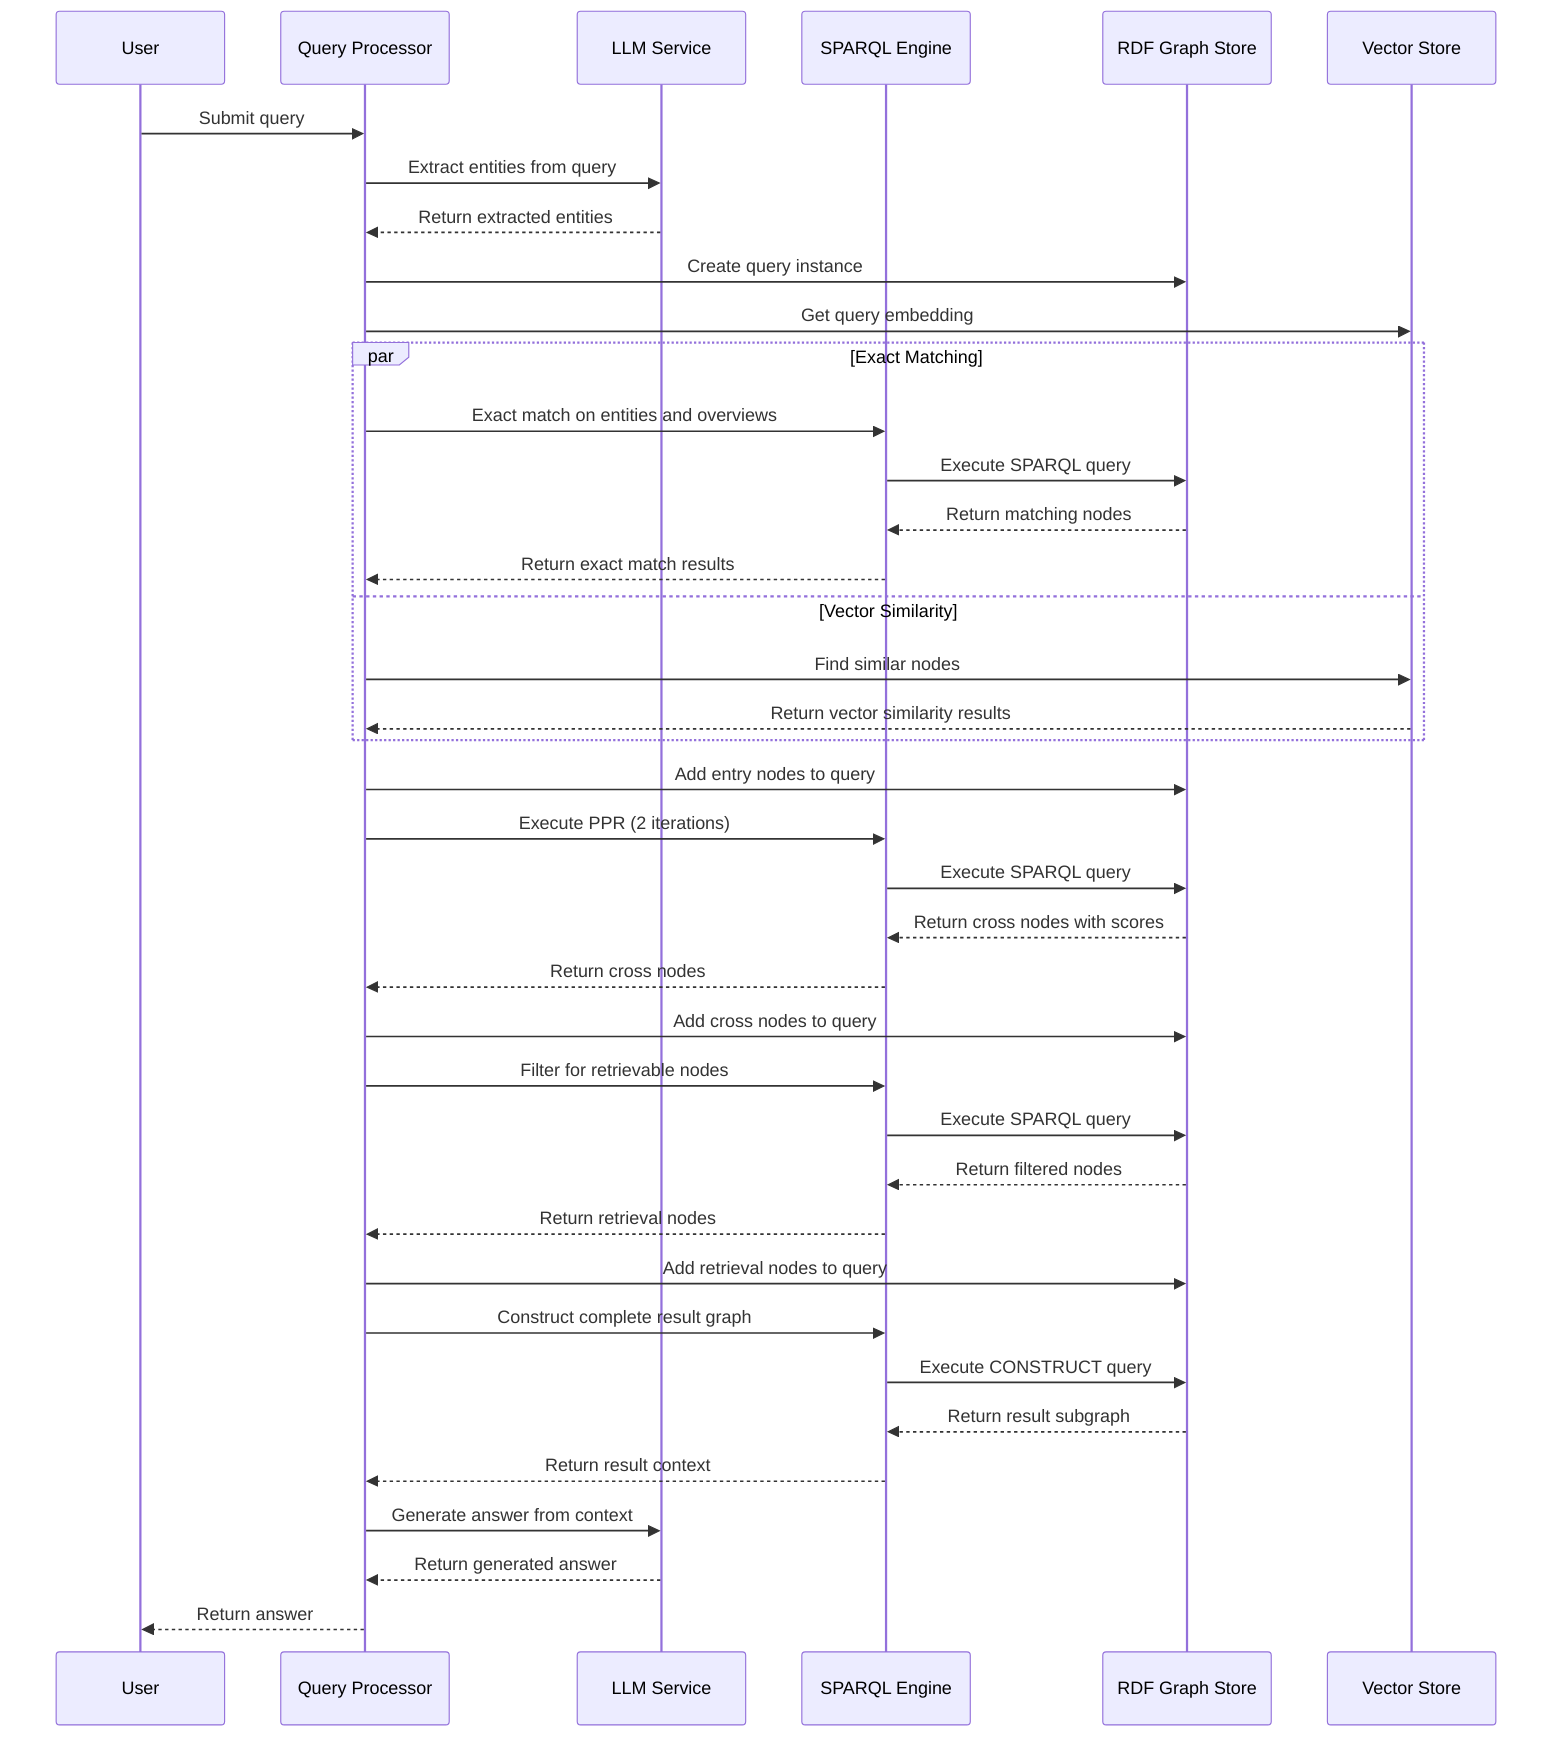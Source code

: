 sequenceDiagram
    participant User
    participant QueryProcessor as Query Processor
    participant LLM as LLM Service
    participant SparqlEngine as SPARQL Engine
    participant GraphStore as RDF Graph Store
    participant VectorStore as Vector Store
    
    User->>QueryProcessor: Submit query
    QueryProcessor->>LLM: Extract entities from query
    LLM-->>QueryProcessor: Return extracted entities
    
    %% Dual Search
    QueryProcessor->>GraphStore: Create query instance
    QueryProcessor->>VectorStore: Get query embedding
    
    par Exact Matching
        QueryProcessor->>SparqlEngine: Exact match on entities and overviews
        SparqlEngine->>GraphStore: Execute SPARQL query
        GraphStore-->>SparqlEngine: Return matching nodes
        SparqlEngine-->>QueryProcessor: Return exact match results
    and Vector Similarity
        QueryProcessor->>VectorStore: Find similar nodes
        VectorStore-->>QueryProcessor: Return vector similarity results
    end
    
    QueryProcessor->>GraphStore: Add entry nodes to query
    
    %% Shallow PPR
    QueryProcessor->>SparqlEngine: Execute PPR (2 iterations)
    SparqlEngine->>GraphStore: Execute SPARQL query
    GraphStore-->>SparqlEngine: Return cross nodes with scores
    SparqlEngine-->>QueryProcessor: Return cross nodes
    
    QueryProcessor->>GraphStore: Add cross nodes to query
    
    %% Filter Retrieval Nodes
    QueryProcessor->>SparqlEngine: Filter for retrievable nodes
    SparqlEngine->>GraphStore: Execute SPARQL query
    GraphStore-->>SparqlEngine: Return filtered nodes
    SparqlEngine-->>QueryProcessor: Return retrieval nodes
    
    QueryProcessor->>GraphStore: Add retrieval nodes to query
    
    %% Generate Content
    QueryProcessor->>SparqlEngine: Construct complete result graph
    SparqlEngine->>GraphStore: Execute CONSTRUCT query
    GraphStore-->>SparqlEngine: Return result subgraph
    SparqlEngine-->>QueryProcessor: Return result context
    
    QueryProcessor->>LLM: Generate answer from context
    LLM-->>QueryProcessor: Return generated answer
    
    QueryProcessor-->>User: Return answer